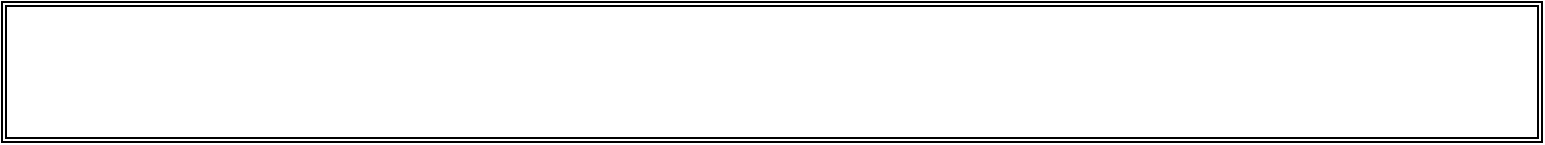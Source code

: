 <mxfile version="13.8.8" type="github">
  <diagram name="Page-1" id="9f46799a-70d6-7492-0946-bef42562c5a5">
    <mxGraphModel dx="1422" dy="772" grid="1" gridSize="10" guides="1" tooltips="1" connect="1" arrows="1" fold="1" page="1" pageScale="1" pageWidth="1100" pageHeight="850" background="#ffffff" math="0" shadow="0">
      <root>
        <mxCell id="0" />
        <mxCell id="1" parent="0" />
        <mxCell id="150F22FzhgBnoIEIq7s_-2" value="" style="shape=ext;double=1;rounded=0;whiteSpace=wrap;html=1;" vertex="1" parent="1">
          <mxGeometry x="160" y="70" width="770" height="70" as="geometry" />
        </mxCell>
      </root>
    </mxGraphModel>
  </diagram>
</mxfile>
